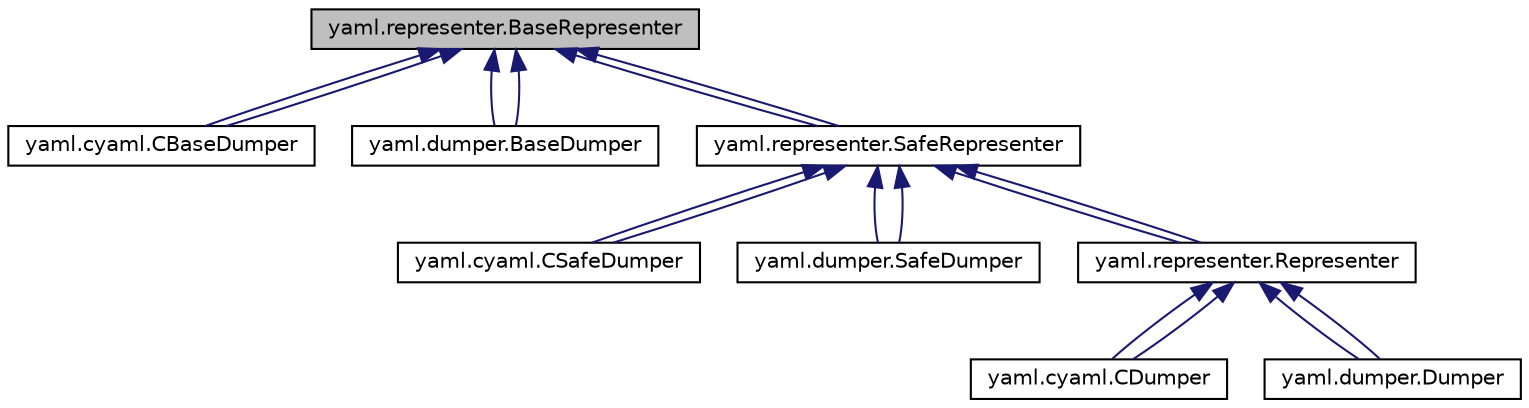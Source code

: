 digraph "yaml.representer.BaseRepresenter"
{
 // LATEX_PDF_SIZE
  edge [fontname="Helvetica",fontsize="10",labelfontname="Helvetica",labelfontsize="10"];
  node [fontname="Helvetica",fontsize="10",shape=record];
  Node1 [label="yaml.representer.BaseRepresenter",height=0.2,width=0.4,color="black", fillcolor="grey75", style="filled", fontcolor="black",tooltip=" "];
  Node1 -> Node2 [dir="back",color="midnightblue",fontsize="10",style="solid",fontname="Helvetica"];
  Node2 [label="yaml.cyaml.CBaseDumper",height=0.2,width=0.4,color="black", fillcolor="white", style="filled",URL="$classyaml_1_1cyaml_1_1CBaseDumper.html",tooltip=" "];
  Node1 -> Node2 [dir="back",color="midnightblue",fontsize="10",style="solid",fontname="Helvetica"];
  Node1 -> Node3 [dir="back",color="midnightblue",fontsize="10",style="solid",fontname="Helvetica"];
  Node3 [label="yaml.dumper.BaseDumper",height=0.2,width=0.4,color="black", fillcolor="white", style="filled",URL="$classyaml_1_1dumper_1_1BaseDumper.html",tooltip=" "];
  Node1 -> Node3 [dir="back",color="midnightblue",fontsize="10",style="solid",fontname="Helvetica"];
  Node1 -> Node4 [dir="back",color="midnightblue",fontsize="10",style="solid",fontname="Helvetica"];
  Node4 [label="yaml.representer.SafeRepresenter",height=0.2,width=0.4,color="black", fillcolor="white", style="filled",URL="$classyaml_1_1representer_1_1SafeRepresenter.html",tooltip=" "];
  Node4 -> Node5 [dir="back",color="midnightblue",fontsize="10",style="solid",fontname="Helvetica"];
  Node5 [label="yaml.cyaml.CSafeDumper",height=0.2,width=0.4,color="black", fillcolor="white", style="filled",URL="$classyaml_1_1cyaml_1_1CSafeDumper.html",tooltip=" "];
  Node4 -> Node5 [dir="back",color="midnightblue",fontsize="10",style="solid",fontname="Helvetica"];
  Node4 -> Node6 [dir="back",color="midnightblue",fontsize="10",style="solid",fontname="Helvetica"];
  Node6 [label="yaml.dumper.SafeDumper",height=0.2,width=0.4,color="black", fillcolor="white", style="filled",URL="$classyaml_1_1dumper_1_1SafeDumper.html",tooltip=" "];
  Node4 -> Node6 [dir="back",color="midnightblue",fontsize="10",style="solid",fontname="Helvetica"];
  Node4 -> Node7 [dir="back",color="midnightblue",fontsize="10",style="solid",fontname="Helvetica"];
  Node7 [label="yaml.representer.Representer",height=0.2,width=0.4,color="black", fillcolor="white", style="filled",URL="$classyaml_1_1representer_1_1Representer.html",tooltip=" "];
  Node7 -> Node8 [dir="back",color="midnightblue",fontsize="10",style="solid",fontname="Helvetica"];
  Node8 [label="yaml.cyaml.CDumper",height=0.2,width=0.4,color="black", fillcolor="white", style="filled",URL="$classyaml_1_1cyaml_1_1CDumper.html",tooltip=" "];
  Node7 -> Node8 [dir="back",color="midnightblue",fontsize="10",style="solid",fontname="Helvetica"];
  Node7 -> Node9 [dir="back",color="midnightblue",fontsize="10",style="solid",fontname="Helvetica"];
  Node9 [label="yaml.dumper.Dumper",height=0.2,width=0.4,color="black", fillcolor="white", style="filled",URL="$classyaml_1_1dumper_1_1Dumper.html",tooltip=" "];
  Node7 -> Node9 [dir="back",color="midnightblue",fontsize="10",style="solid",fontname="Helvetica"];
  Node4 -> Node7 [dir="back",color="midnightblue",fontsize="10",style="solid",fontname="Helvetica"];
  Node1 -> Node4 [dir="back",color="midnightblue",fontsize="10",style="solid",fontname="Helvetica"];
}
